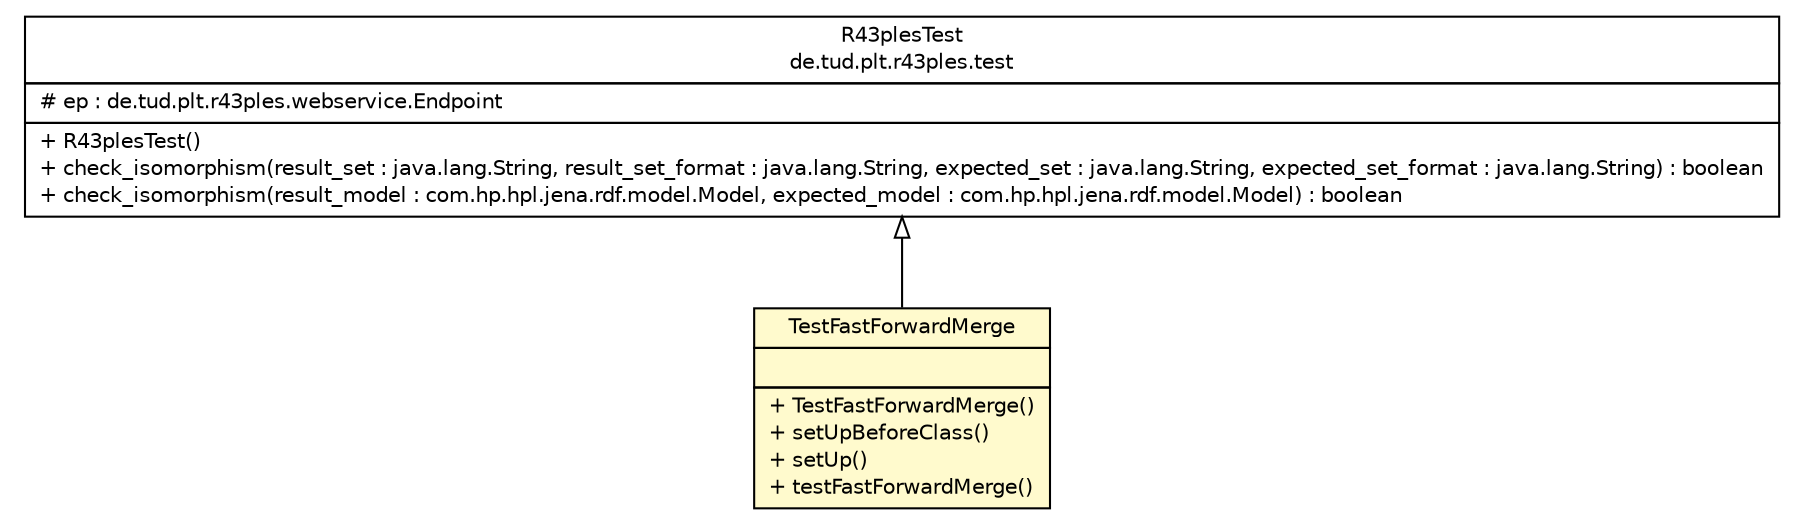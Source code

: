 #!/usr/local/bin/dot
#
# Class diagram 
# Generated by UMLGraph version R5_6-24-gf6e263 (http://www.umlgraph.org/)
#

digraph G {
	edge [fontname="Helvetica",fontsize=10,labelfontname="Helvetica",labelfontsize=10];
	node [fontname="Helvetica",fontsize=10,shape=plaintext];
	nodesep=0.25;
	ranksep=0.5;
	// de.tud.plt.r43ples.test.R43plesTest
	c226 [label=<<table title="de.tud.plt.r43ples.test.R43plesTest" border="0" cellborder="1" cellspacing="0" cellpadding="2" port="p" href="../R43plesTest.html">
		<tr><td><table border="0" cellspacing="0" cellpadding="1">
<tr><td align="center" balign="center"> R43plesTest </td></tr>
<tr><td align="center" balign="center"> de.tud.plt.r43ples.test </td></tr>
		</table></td></tr>
		<tr><td><table border="0" cellspacing="0" cellpadding="1">
<tr><td align="left" balign="left"> # ep : de.tud.plt.r43ples.webservice.Endpoint </td></tr>
		</table></td></tr>
		<tr><td><table border="0" cellspacing="0" cellpadding="1">
<tr><td align="left" balign="left"> + R43plesTest() </td></tr>
<tr><td align="left" balign="left"> + check_isomorphism(result_set : java.lang.String, result_set_format : java.lang.String, expected_set : java.lang.String, expected_set_format : java.lang.String) : boolean </td></tr>
<tr><td align="left" balign="left"> + check_isomorphism(result_model : com.hp.hpl.jena.rdf.model.Model, expected_model : com.hp.hpl.jena.rdf.model.Model) : boolean </td></tr>
		</table></td></tr>
		</table>>, URL="../R43plesTest.html", fontname="Helvetica", fontcolor="black", fontsize=10.0];
	// de.tud.plt.r43ples.test.merge.TestFastForwardMerge
	c229 [label=<<table title="de.tud.plt.r43ples.test.merge.TestFastForwardMerge" border="0" cellborder="1" cellspacing="0" cellpadding="2" port="p" bgcolor="lemonChiffon" href="./TestFastForwardMerge.html">
		<tr><td><table border="0" cellspacing="0" cellpadding="1">
<tr><td align="center" balign="center"> TestFastForwardMerge </td></tr>
		</table></td></tr>
		<tr><td><table border="0" cellspacing="0" cellpadding="1">
<tr><td align="left" balign="left">  </td></tr>
		</table></td></tr>
		<tr><td><table border="0" cellspacing="0" cellpadding="1">
<tr><td align="left" balign="left"> + TestFastForwardMerge() </td></tr>
<tr><td align="left" balign="left"> + setUpBeforeClass() </td></tr>
<tr><td align="left" balign="left"> + setUp() </td></tr>
<tr><td align="left" balign="left"> + testFastForwardMerge() </td></tr>
		</table></td></tr>
		</table>>, URL="./TestFastForwardMerge.html", fontname="Helvetica", fontcolor="black", fontsize=10.0];
	//de.tud.plt.r43ples.test.merge.TestFastForwardMerge extends de.tud.plt.r43ples.test.R43plesTest
	c226:p -> c229:p [dir=back,arrowtail=empty];
}

